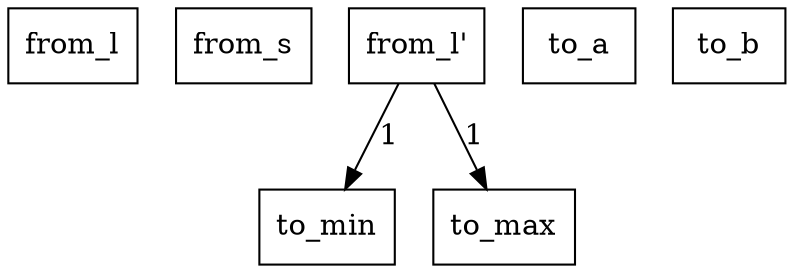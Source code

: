 digraph {
    graph [rankdir=TB
          ,bgcolor=transparent];
    node [shape=box
         ,fillcolor=white
         ,style=filled];
    0 [label=<from_l>];
    1 [label=<from_s>];
    2 [label=<from_l'>];
    3 [label=<to_a>];
    4 [label=<to_b>];
    5 [label=<to_min>];
    6 [label=<to_max>];
    2 -> 5 [label=1];
    2 -> 6 [label=1];
}